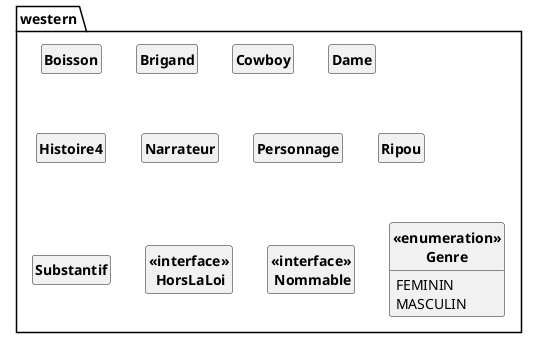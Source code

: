 @startuml

skinparam style strictuml
skinparam classAttributeIconSize 0
skinparam classFontStyle Bold
hide empty members

Package "western" {
class Boisson

class Brigand

class Cowboy

class Dame

class Histoire4

class Narrateur

class Personnage

class Ripou

class Substantif

class "<<interface>>\n HorsLaLoi"
class "<<interface>>\n Nommable"
class "<<enumeration>>\nGenre"
{
FEMININ
MASCULIN
}

}

@enduml

